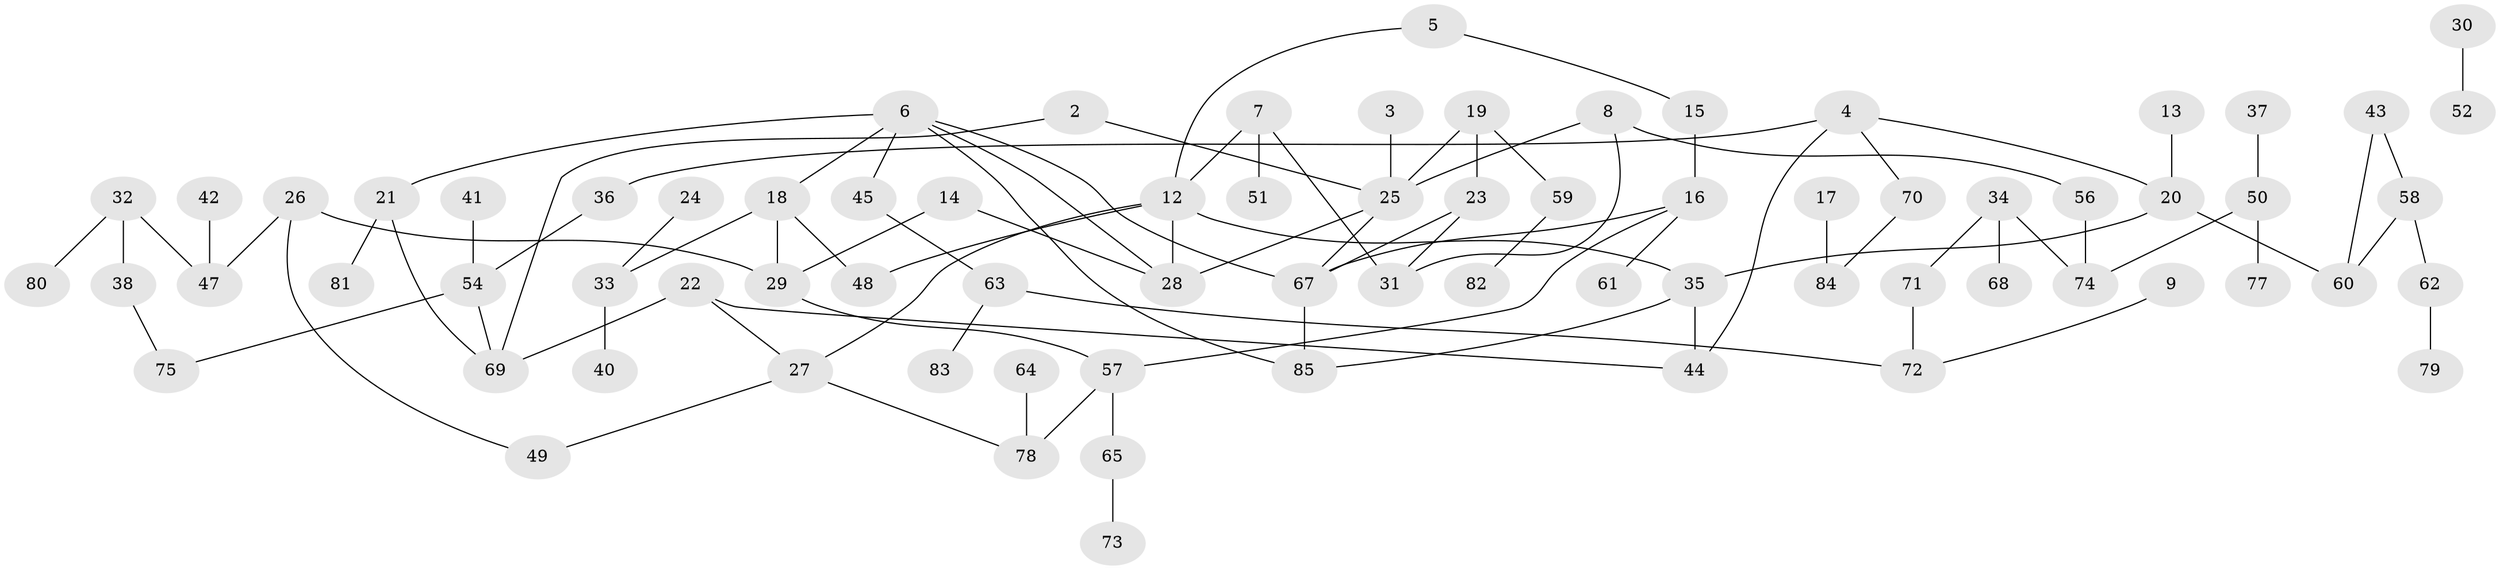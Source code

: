 // original degree distribution, {0: 0.0743801652892562, 2: 0.2892561983471074, 1: 0.2644628099173554, 6: 0.008264462809917356, 3: 0.19834710743801653, 4: 0.1322314049586777, 5: 0.03305785123966942}
// Generated by graph-tools (version 1.1) at 2025/48/03/04/25 22:48:19]
// undirected, 76 vertices, 94 edges
graph export_dot {
  node [color=gray90,style=filled];
  2;
  3;
  4;
  5;
  6;
  7;
  8;
  9;
  12;
  13;
  14;
  15;
  16;
  17;
  18;
  19;
  20;
  21;
  22;
  23;
  24;
  25;
  26;
  27;
  28;
  29;
  30;
  31;
  32;
  33;
  34;
  35;
  36;
  37;
  38;
  40;
  41;
  42;
  43;
  44;
  45;
  47;
  48;
  49;
  50;
  51;
  52;
  54;
  56;
  57;
  58;
  59;
  60;
  61;
  62;
  63;
  64;
  65;
  67;
  68;
  69;
  70;
  71;
  72;
  73;
  74;
  75;
  77;
  78;
  79;
  80;
  81;
  82;
  83;
  84;
  85;
  2 -- 25 [weight=1.0];
  2 -- 69 [weight=1.0];
  3 -- 25 [weight=1.0];
  4 -- 20 [weight=1.0];
  4 -- 36 [weight=1.0];
  4 -- 44 [weight=1.0];
  4 -- 70 [weight=1.0];
  5 -- 12 [weight=1.0];
  5 -- 15 [weight=1.0];
  6 -- 18 [weight=1.0];
  6 -- 21 [weight=1.0];
  6 -- 28 [weight=1.0];
  6 -- 45 [weight=1.0];
  6 -- 67 [weight=1.0];
  6 -- 85 [weight=1.0];
  7 -- 12 [weight=1.0];
  7 -- 31 [weight=1.0];
  7 -- 51 [weight=1.0];
  8 -- 25 [weight=1.0];
  8 -- 31 [weight=1.0];
  8 -- 56 [weight=1.0];
  9 -- 72 [weight=1.0];
  12 -- 27 [weight=1.0];
  12 -- 28 [weight=2.0];
  12 -- 35 [weight=1.0];
  12 -- 48 [weight=1.0];
  13 -- 20 [weight=1.0];
  14 -- 28 [weight=1.0];
  14 -- 29 [weight=1.0];
  15 -- 16 [weight=1.0];
  16 -- 57 [weight=1.0];
  16 -- 61 [weight=1.0];
  16 -- 67 [weight=1.0];
  17 -- 84 [weight=1.0];
  18 -- 29 [weight=1.0];
  18 -- 33 [weight=1.0];
  18 -- 48 [weight=1.0];
  19 -- 23 [weight=1.0];
  19 -- 25 [weight=1.0];
  19 -- 59 [weight=1.0];
  20 -- 35 [weight=1.0];
  20 -- 60 [weight=1.0];
  21 -- 69 [weight=1.0];
  21 -- 81 [weight=1.0];
  22 -- 27 [weight=1.0];
  22 -- 44 [weight=1.0];
  22 -- 69 [weight=1.0];
  23 -- 31 [weight=1.0];
  23 -- 67 [weight=1.0];
  24 -- 33 [weight=1.0];
  25 -- 28 [weight=2.0];
  25 -- 67 [weight=1.0];
  26 -- 29 [weight=1.0];
  26 -- 47 [weight=1.0];
  26 -- 49 [weight=1.0];
  27 -- 49 [weight=1.0];
  27 -- 78 [weight=1.0];
  29 -- 57 [weight=1.0];
  30 -- 52 [weight=1.0];
  32 -- 38 [weight=1.0];
  32 -- 47 [weight=1.0];
  32 -- 80 [weight=1.0];
  33 -- 40 [weight=1.0];
  34 -- 68 [weight=1.0];
  34 -- 71 [weight=1.0];
  34 -- 74 [weight=1.0];
  35 -- 44 [weight=1.0];
  35 -- 85 [weight=1.0];
  36 -- 54 [weight=1.0];
  37 -- 50 [weight=1.0];
  38 -- 75 [weight=1.0];
  41 -- 54 [weight=1.0];
  42 -- 47 [weight=1.0];
  43 -- 58 [weight=1.0];
  43 -- 60 [weight=1.0];
  45 -- 63 [weight=1.0];
  50 -- 74 [weight=1.0];
  50 -- 77 [weight=1.0];
  54 -- 69 [weight=1.0];
  54 -- 75 [weight=1.0];
  56 -- 74 [weight=1.0];
  57 -- 65 [weight=1.0];
  57 -- 78 [weight=1.0];
  58 -- 60 [weight=1.0];
  58 -- 62 [weight=1.0];
  59 -- 82 [weight=1.0];
  62 -- 79 [weight=1.0];
  63 -- 72 [weight=1.0];
  63 -- 83 [weight=1.0];
  64 -- 78 [weight=1.0];
  65 -- 73 [weight=1.0];
  67 -- 85 [weight=1.0];
  70 -- 84 [weight=1.0];
  71 -- 72 [weight=1.0];
}
